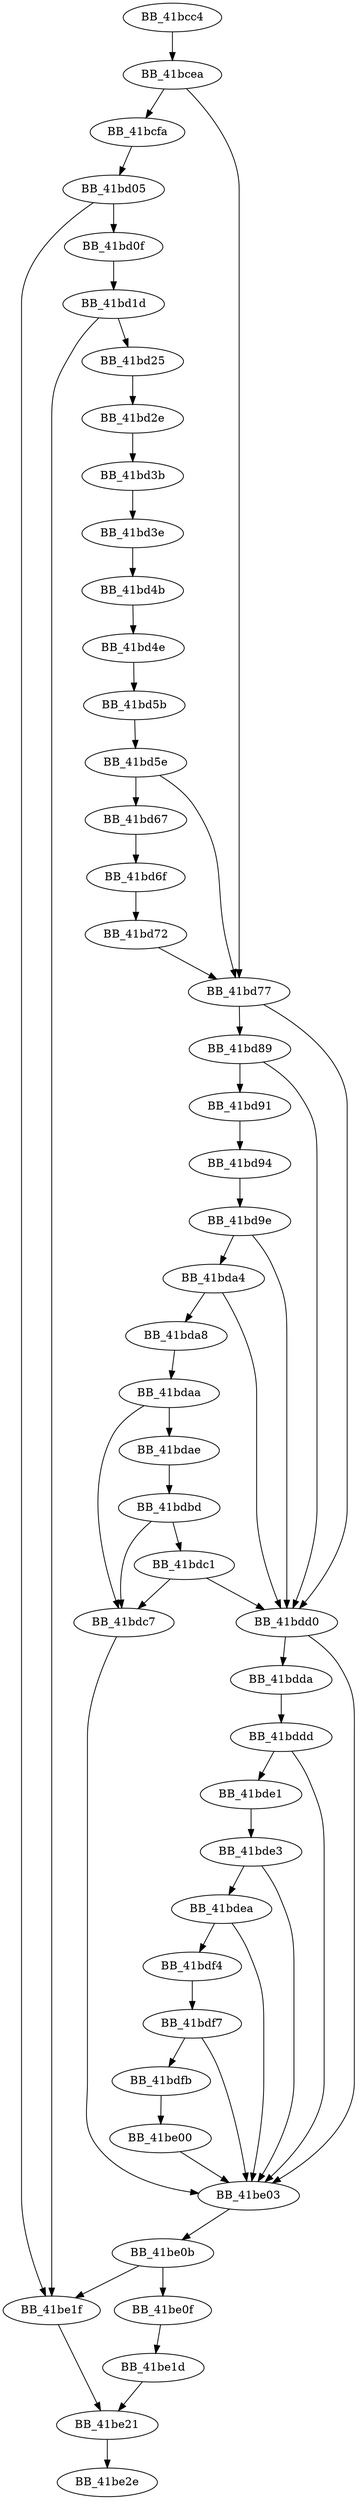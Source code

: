 DiGraph sub_41BCC4{
BB_41bcc4->BB_41bcea
BB_41bcea->BB_41bcfa
BB_41bcea->BB_41bd77
BB_41bcfa->BB_41bd05
BB_41bd05->BB_41bd0f
BB_41bd05->BB_41be1f
BB_41bd0f->BB_41bd1d
BB_41bd1d->BB_41bd25
BB_41bd1d->BB_41be1f
BB_41bd25->BB_41bd2e
BB_41bd2e->BB_41bd3b
BB_41bd3b->BB_41bd3e
BB_41bd3e->BB_41bd4b
BB_41bd4b->BB_41bd4e
BB_41bd4e->BB_41bd5b
BB_41bd5b->BB_41bd5e
BB_41bd5e->BB_41bd67
BB_41bd5e->BB_41bd77
BB_41bd67->BB_41bd6f
BB_41bd6f->BB_41bd72
BB_41bd72->BB_41bd77
BB_41bd77->BB_41bd89
BB_41bd77->BB_41bdd0
BB_41bd89->BB_41bd91
BB_41bd89->BB_41bdd0
BB_41bd91->BB_41bd94
BB_41bd94->BB_41bd9e
BB_41bd9e->BB_41bda4
BB_41bd9e->BB_41bdd0
BB_41bda4->BB_41bda8
BB_41bda4->BB_41bdd0
BB_41bda8->BB_41bdaa
BB_41bdaa->BB_41bdae
BB_41bdaa->BB_41bdc7
BB_41bdae->BB_41bdbd
BB_41bdbd->BB_41bdc1
BB_41bdbd->BB_41bdc7
BB_41bdc1->BB_41bdc7
BB_41bdc1->BB_41bdd0
BB_41bdc7->BB_41be03
BB_41bdd0->BB_41bdda
BB_41bdd0->BB_41be03
BB_41bdda->BB_41bddd
BB_41bddd->BB_41bde1
BB_41bddd->BB_41be03
BB_41bde1->BB_41bde3
BB_41bde3->BB_41bdea
BB_41bde3->BB_41be03
BB_41bdea->BB_41bdf4
BB_41bdea->BB_41be03
BB_41bdf4->BB_41bdf7
BB_41bdf7->BB_41bdfb
BB_41bdf7->BB_41be03
BB_41bdfb->BB_41be00
BB_41be00->BB_41be03
BB_41be03->BB_41be0b
BB_41be0b->BB_41be0f
BB_41be0b->BB_41be1f
BB_41be0f->BB_41be1d
BB_41be1d->BB_41be21
BB_41be1f->BB_41be21
BB_41be21->BB_41be2e
}
